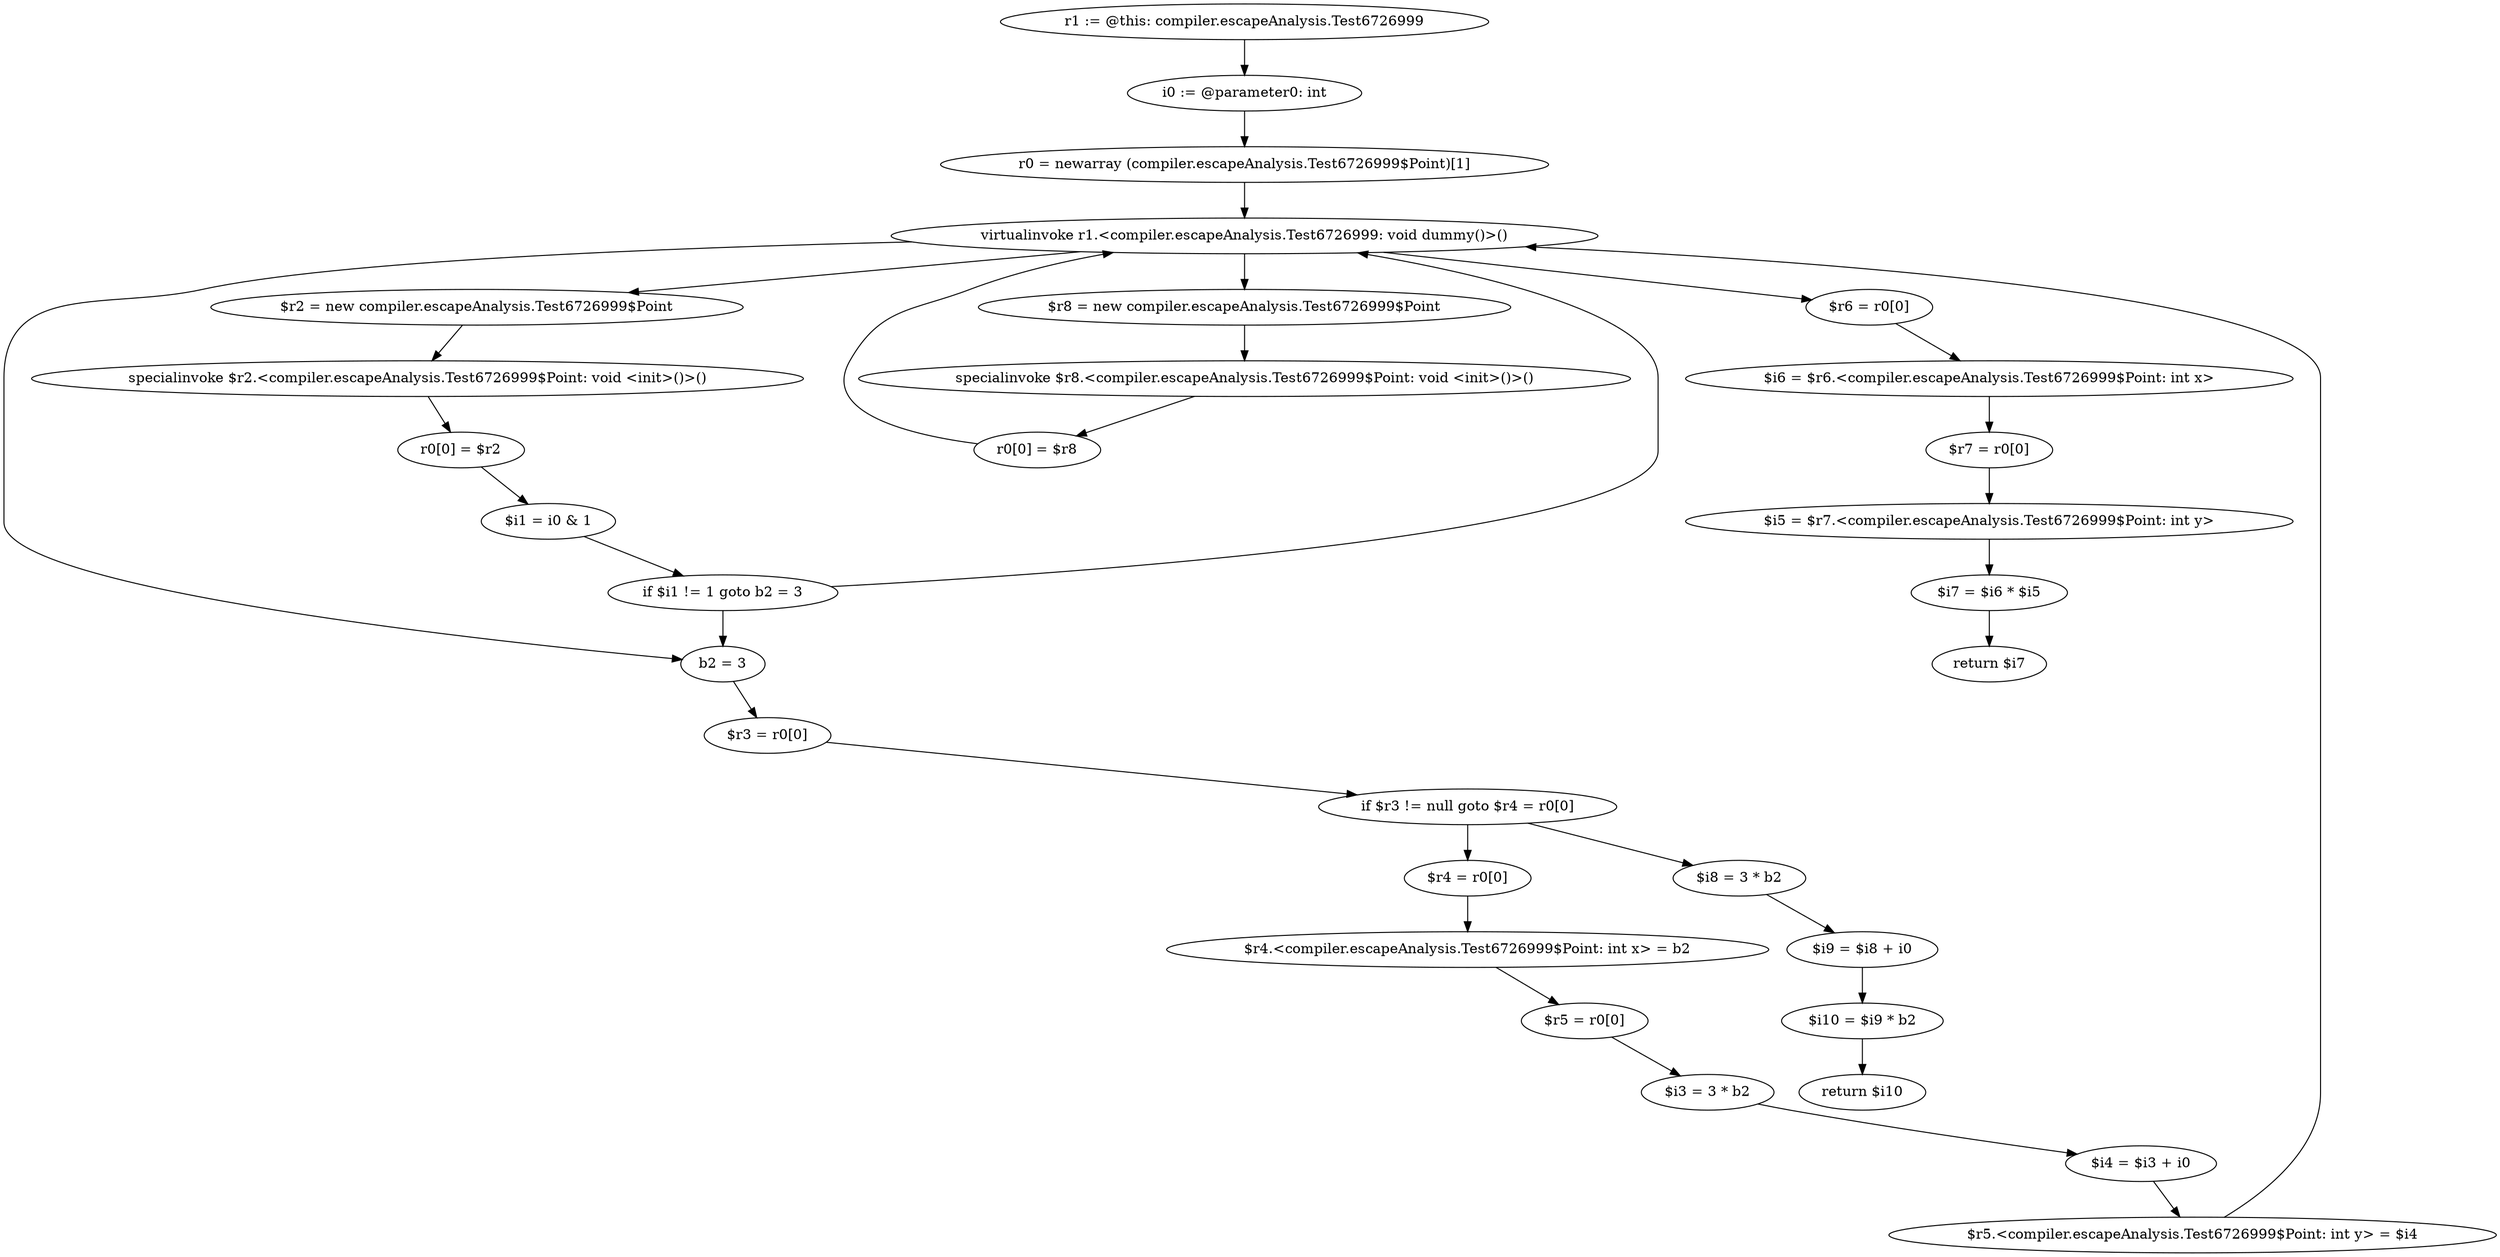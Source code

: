 digraph "unitGraph" {
    "r1 := @this: compiler.escapeAnalysis.Test6726999"
    "i0 := @parameter0: int"
    "r0 = newarray (compiler.escapeAnalysis.Test6726999$Point)[1]"
    "virtualinvoke r1.<compiler.escapeAnalysis.Test6726999: void dummy()>()"
    "$r2 = new compiler.escapeAnalysis.Test6726999$Point"
    "specialinvoke $r2.<compiler.escapeAnalysis.Test6726999$Point: void <init>()>()"
    "r0[0] = $r2"
    "$i1 = i0 & 1"
    "if $i1 != 1 goto b2 = 3"
    "$r8 = new compiler.escapeAnalysis.Test6726999$Point"
    "specialinvoke $r8.<compiler.escapeAnalysis.Test6726999$Point: void <init>()>()"
    "r0[0] = $r8"
    "b2 = 3"
    "$r3 = r0[0]"
    "if $r3 != null goto $r4 = r0[0]"
    "$i8 = 3 * b2"
    "$i9 = $i8 + i0"
    "$i10 = $i9 * b2"
    "return $i10"
    "$r4 = r0[0]"
    "$r4.<compiler.escapeAnalysis.Test6726999$Point: int x> = b2"
    "$r5 = r0[0]"
    "$i3 = 3 * b2"
    "$i4 = $i3 + i0"
    "$r5.<compiler.escapeAnalysis.Test6726999$Point: int y> = $i4"
    "$r6 = r0[0]"
    "$i6 = $r6.<compiler.escapeAnalysis.Test6726999$Point: int x>"
    "$r7 = r0[0]"
    "$i5 = $r7.<compiler.escapeAnalysis.Test6726999$Point: int y>"
    "$i7 = $i6 * $i5"
    "return $i7"
    "r1 := @this: compiler.escapeAnalysis.Test6726999"->"i0 := @parameter0: int";
    "i0 := @parameter0: int"->"r0 = newarray (compiler.escapeAnalysis.Test6726999$Point)[1]";
    "r0 = newarray (compiler.escapeAnalysis.Test6726999$Point)[1]"->"virtualinvoke r1.<compiler.escapeAnalysis.Test6726999: void dummy()>()";
    "virtualinvoke r1.<compiler.escapeAnalysis.Test6726999: void dummy()>()"->"$r2 = new compiler.escapeAnalysis.Test6726999$Point";
    "$r2 = new compiler.escapeAnalysis.Test6726999$Point"->"specialinvoke $r2.<compiler.escapeAnalysis.Test6726999$Point: void <init>()>()";
    "specialinvoke $r2.<compiler.escapeAnalysis.Test6726999$Point: void <init>()>()"->"r0[0] = $r2";
    "r0[0] = $r2"->"$i1 = i0 & 1";
    "$i1 = i0 & 1"->"if $i1 != 1 goto b2 = 3";
    "if $i1 != 1 goto b2 = 3"->"virtualinvoke r1.<compiler.escapeAnalysis.Test6726999: void dummy()>()";
    "if $i1 != 1 goto b2 = 3"->"b2 = 3";
    "virtualinvoke r1.<compiler.escapeAnalysis.Test6726999: void dummy()>()"->"$r8 = new compiler.escapeAnalysis.Test6726999$Point";
    "$r8 = new compiler.escapeAnalysis.Test6726999$Point"->"specialinvoke $r8.<compiler.escapeAnalysis.Test6726999$Point: void <init>()>()";
    "specialinvoke $r8.<compiler.escapeAnalysis.Test6726999$Point: void <init>()>()"->"r0[0] = $r8";
    "r0[0] = $r8"->"virtualinvoke r1.<compiler.escapeAnalysis.Test6726999: void dummy()>()";
    "virtualinvoke r1.<compiler.escapeAnalysis.Test6726999: void dummy()>()"->"b2 = 3";
    "b2 = 3"->"$r3 = r0[0]";
    "$r3 = r0[0]"->"if $r3 != null goto $r4 = r0[0]";
    "if $r3 != null goto $r4 = r0[0]"->"$i8 = 3 * b2";
    "if $r3 != null goto $r4 = r0[0]"->"$r4 = r0[0]";
    "$i8 = 3 * b2"->"$i9 = $i8 + i0";
    "$i9 = $i8 + i0"->"$i10 = $i9 * b2";
    "$i10 = $i9 * b2"->"return $i10";
    "$r4 = r0[0]"->"$r4.<compiler.escapeAnalysis.Test6726999$Point: int x> = b2";
    "$r4.<compiler.escapeAnalysis.Test6726999$Point: int x> = b2"->"$r5 = r0[0]";
    "$r5 = r0[0]"->"$i3 = 3 * b2";
    "$i3 = 3 * b2"->"$i4 = $i3 + i0";
    "$i4 = $i3 + i0"->"$r5.<compiler.escapeAnalysis.Test6726999$Point: int y> = $i4";
    "$r5.<compiler.escapeAnalysis.Test6726999$Point: int y> = $i4"->"virtualinvoke r1.<compiler.escapeAnalysis.Test6726999: void dummy()>()";
    "virtualinvoke r1.<compiler.escapeAnalysis.Test6726999: void dummy()>()"->"$r6 = r0[0]";
    "$r6 = r0[0]"->"$i6 = $r6.<compiler.escapeAnalysis.Test6726999$Point: int x>";
    "$i6 = $r6.<compiler.escapeAnalysis.Test6726999$Point: int x>"->"$r7 = r0[0]";
    "$r7 = r0[0]"->"$i5 = $r7.<compiler.escapeAnalysis.Test6726999$Point: int y>";
    "$i5 = $r7.<compiler.escapeAnalysis.Test6726999$Point: int y>"->"$i7 = $i6 * $i5";
    "$i7 = $i6 * $i5"->"return $i7";
}
